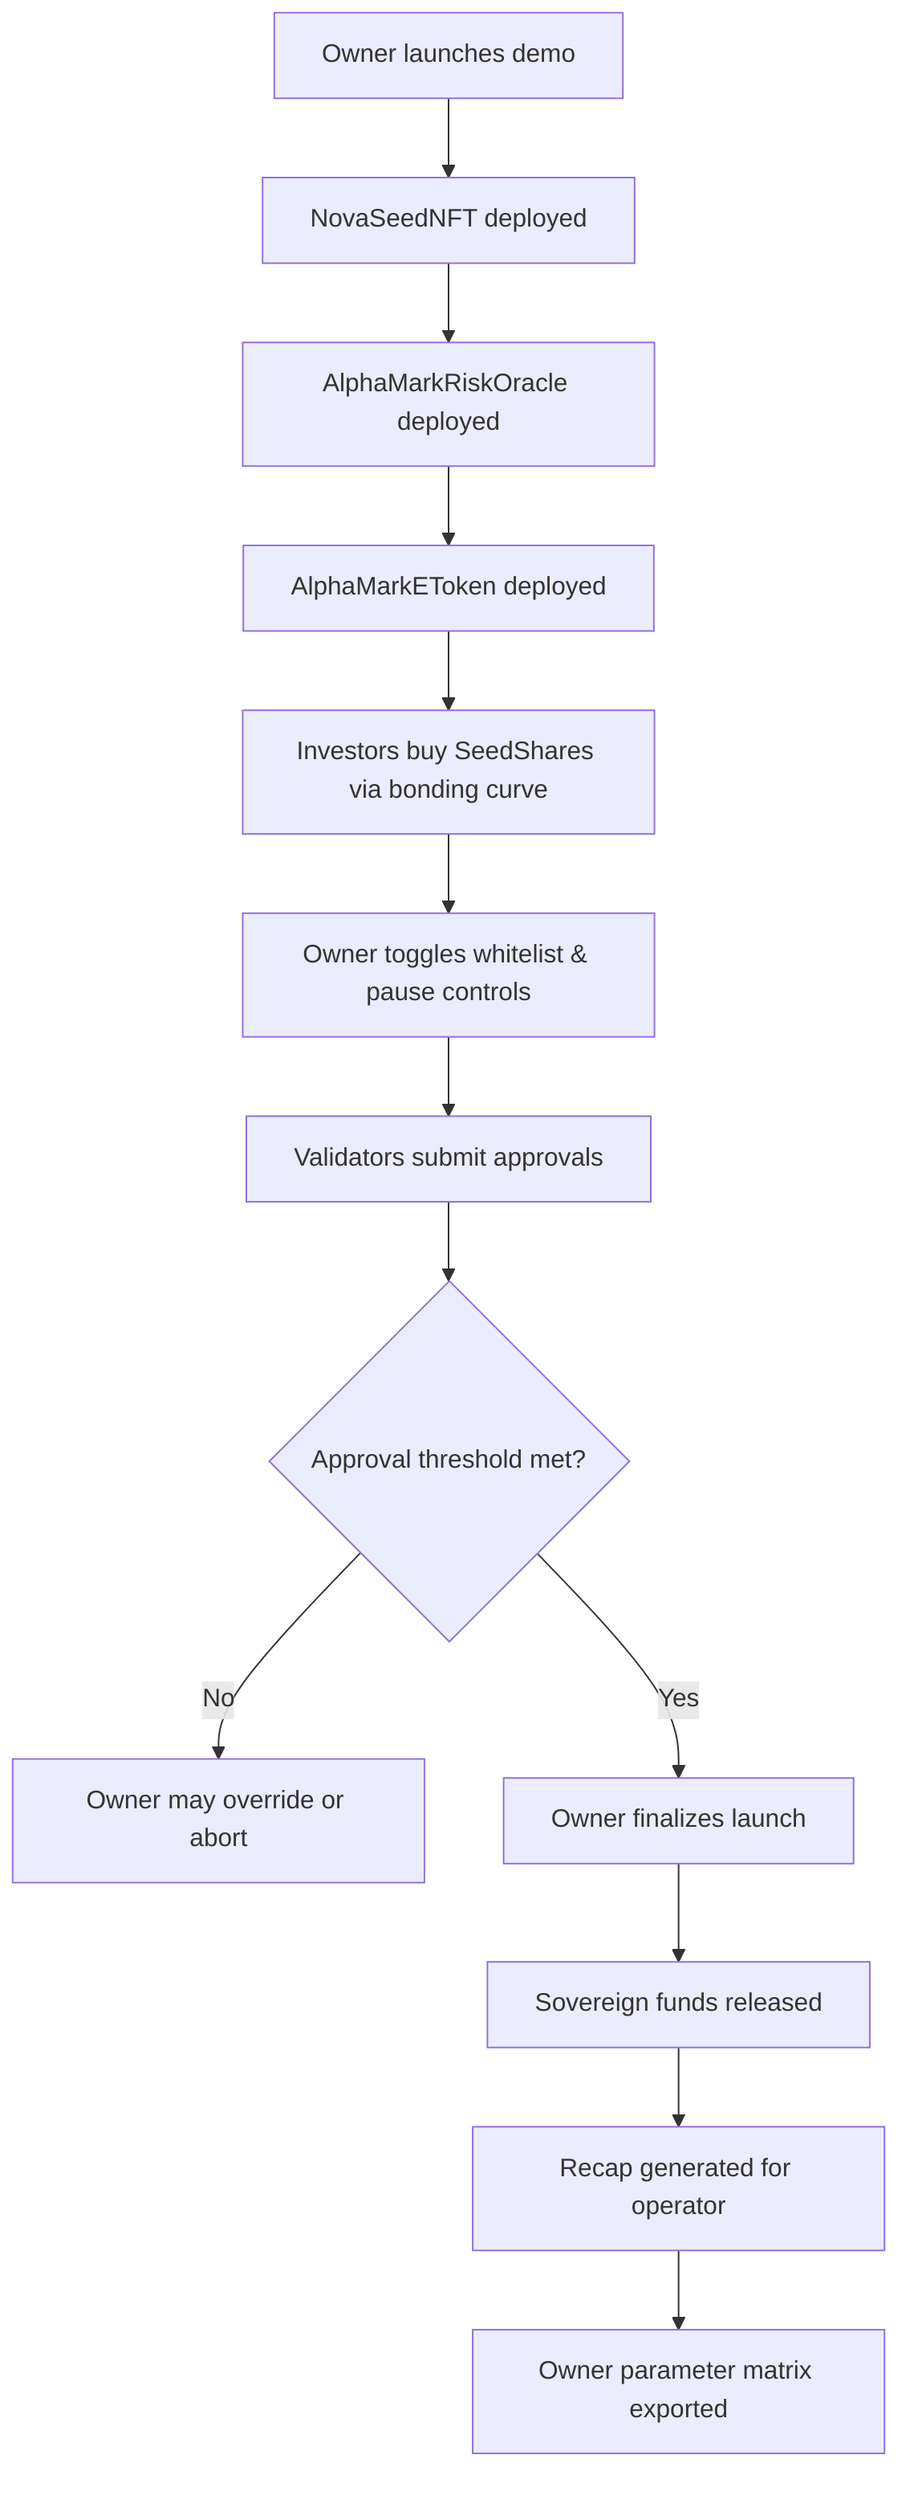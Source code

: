 graph TD
    A[Owner launches demo] --> B[NovaSeedNFT deployed]
    B --> C[AlphaMarkRiskOracle deployed]
    C --> D[AlphaMarkEToken deployed]
    D --> E[Investors buy SeedShares via bonding curve]
    E --> F[Owner toggles whitelist & pause controls]
    F --> G[Validators submit approvals]
    G --> H{Approval threshold met?}
    H -- No --> I[Owner may override or abort]
    H -- Yes --> J[Owner finalizes launch]
    J --> K[Sovereign funds released]
    K --> L[Recap generated for operator]
    L --> M[Owner parameter matrix exported]